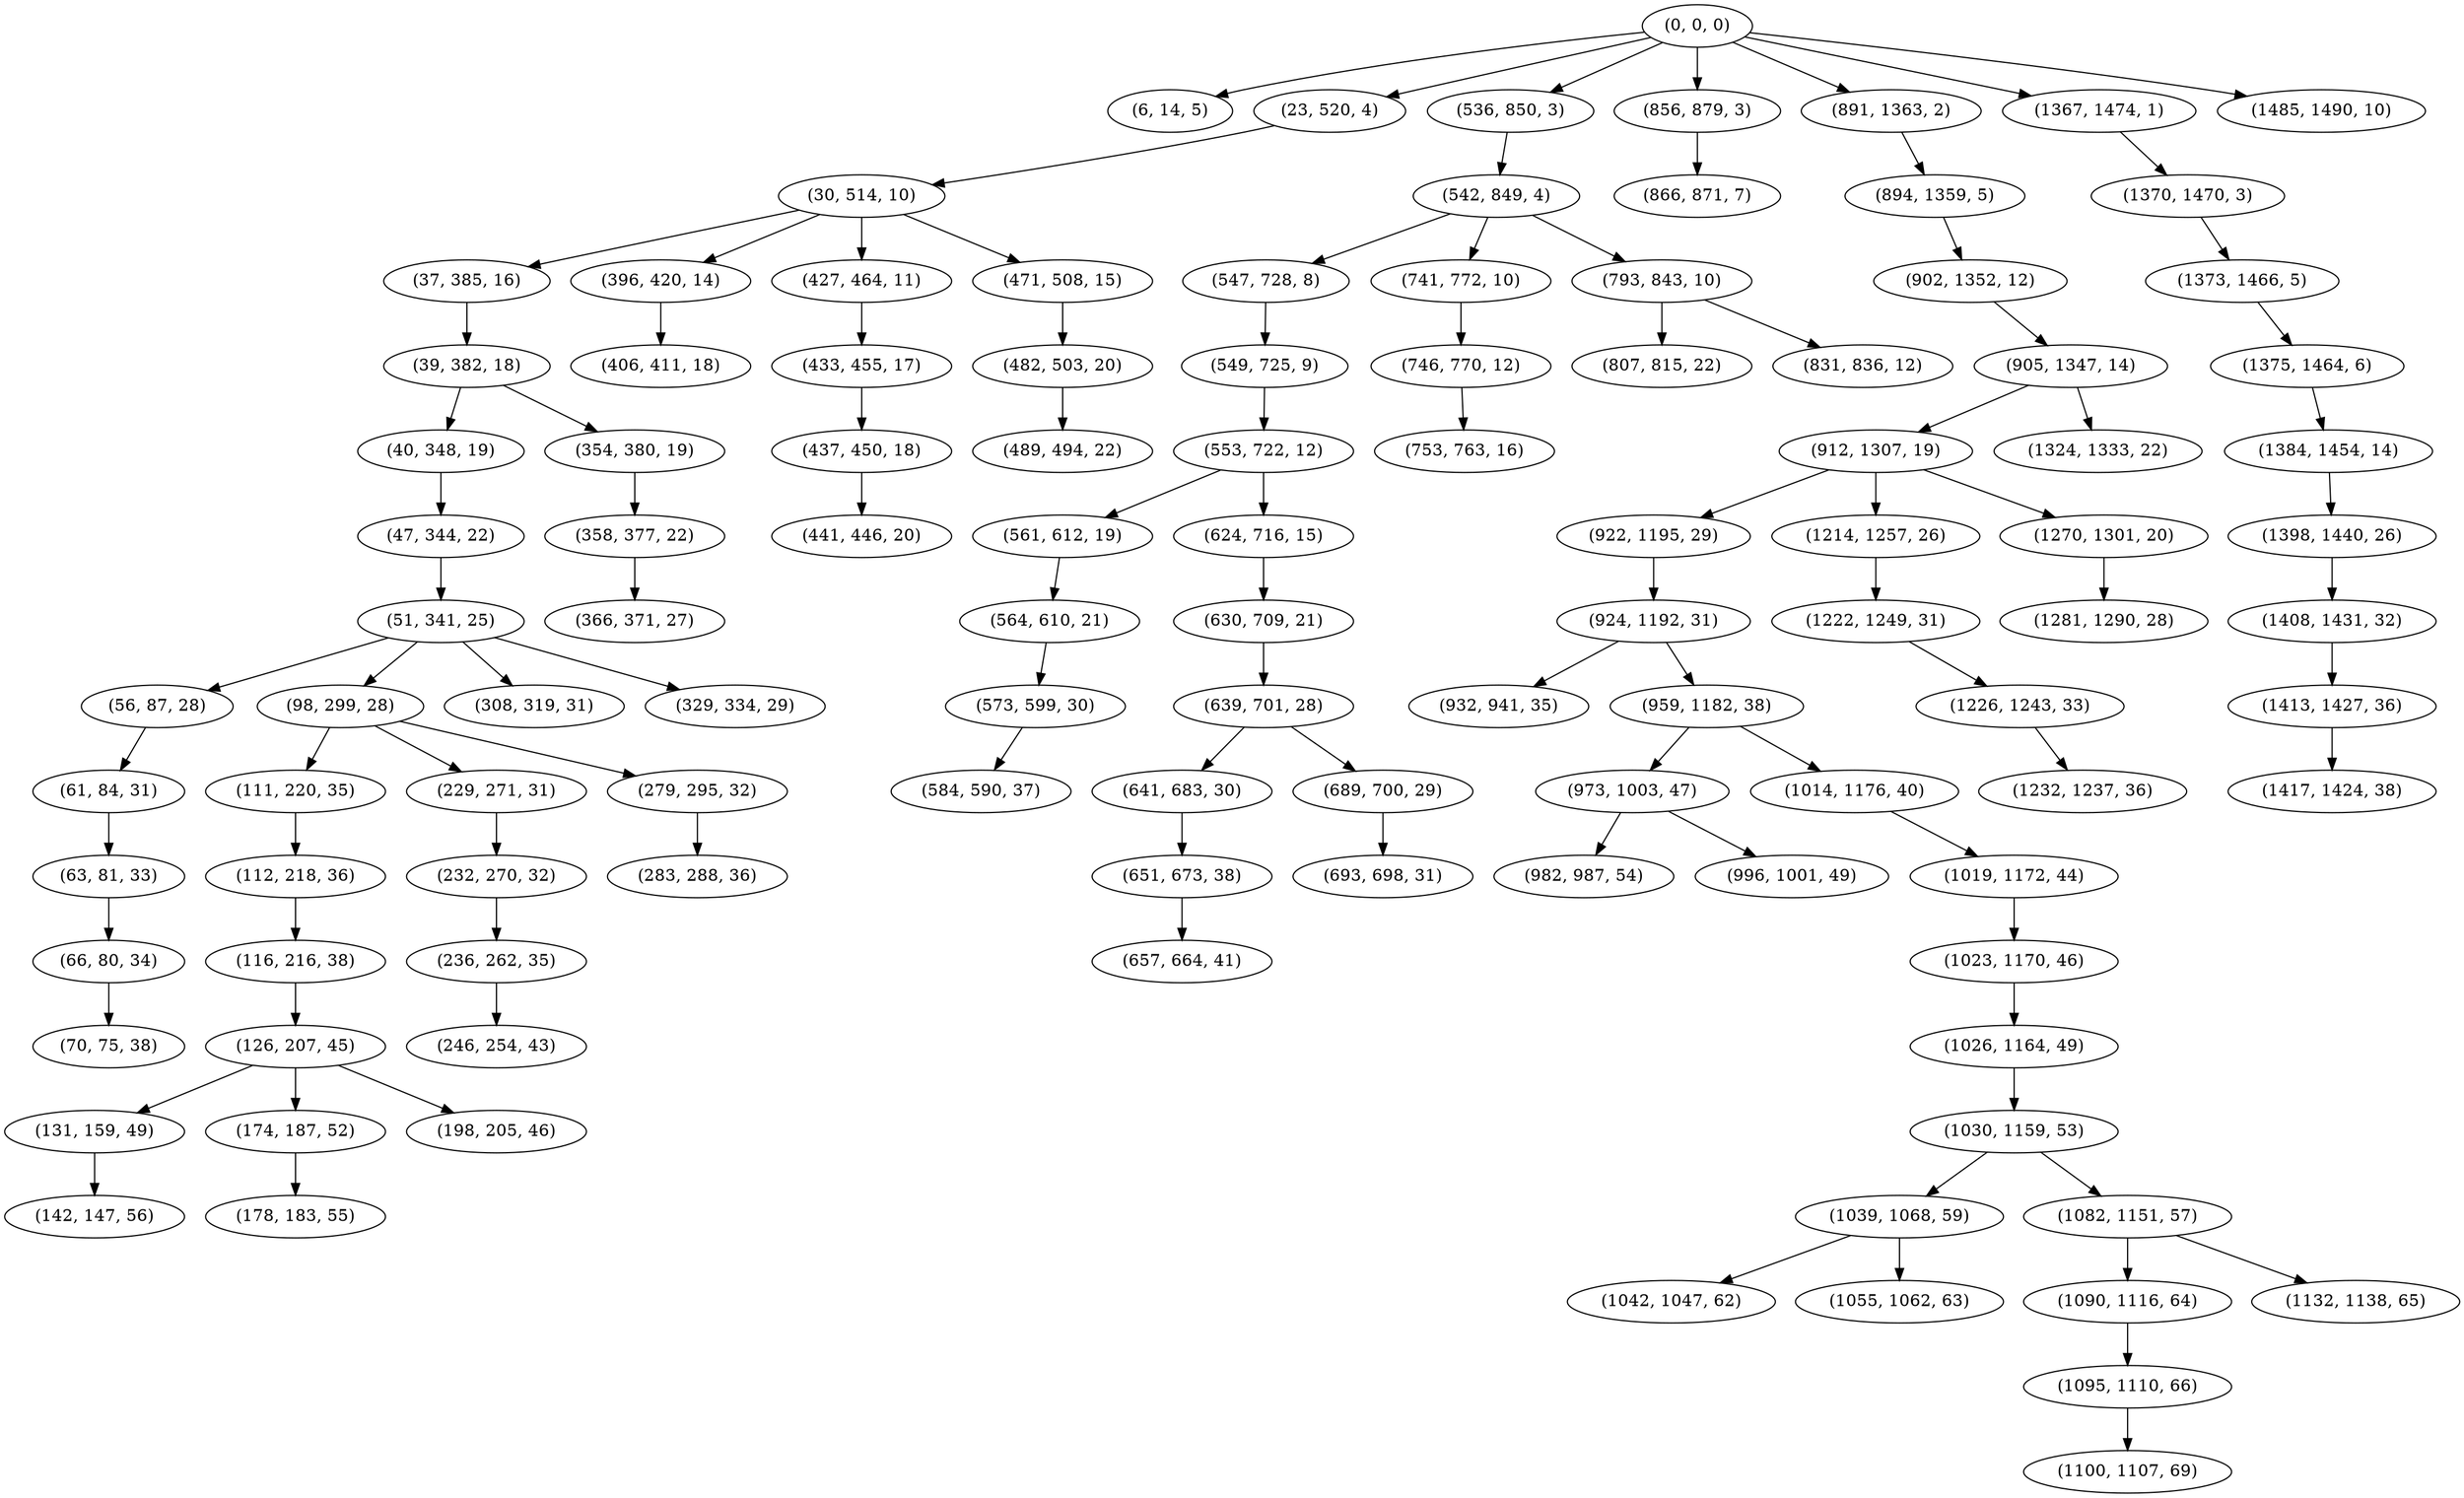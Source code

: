 digraph tree {
    "(0, 0, 0)";
    "(6, 14, 5)";
    "(23, 520, 4)";
    "(30, 514, 10)";
    "(37, 385, 16)";
    "(39, 382, 18)";
    "(40, 348, 19)";
    "(47, 344, 22)";
    "(51, 341, 25)";
    "(56, 87, 28)";
    "(61, 84, 31)";
    "(63, 81, 33)";
    "(66, 80, 34)";
    "(70, 75, 38)";
    "(98, 299, 28)";
    "(111, 220, 35)";
    "(112, 218, 36)";
    "(116, 216, 38)";
    "(126, 207, 45)";
    "(131, 159, 49)";
    "(142, 147, 56)";
    "(174, 187, 52)";
    "(178, 183, 55)";
    "(198, 205, 46)";
    "(229, 271, 31)";
    "(232, 270, 32)";
    "(236, 262, 35)";
    "(246, 254, 43)";
    "(279, 295, 32)";
    "(283, 288, 36)";
    "(308, 319, 31)";
    "(329, 334, 29)";
    "(354, 380, 19)";
    "(358, 377, 22)";
    "(366, 371, 27)";
    "(396, 420, 14)";
    "(406, 411, 18)";
    "(427, 464, 11)";
    "(433, 455, 17)";
    "(437, 450, 18)";
    "(441, 446, 20)";
    "(471, 508, 15)";
    "(482, 503, 20)";
    "(489, 494, 22)";
    "(536, 850, 3)";
    "(542, 849, 4)";
    "(547, 728, 8)";
    "(549, 725, 9)";
    "(553, 722, 12)";
    "(561, 612, 19)";
    "(564, 610, 21)";
    "(573, 599, 30)";
    "(584, 590, 37)";
    "(624, 716, 15)";
    "(630, 709, 21)";
    "(639, 701, 28)";
    "(641, 683, 30)";
    "(651, 673, 38)";
    "(657, 664, 41)";
    "(689, 700, 29)";
    "(693, 698, 31)";
    "(741, 772, 10)";
    "(746, 770, 12)";
    "(753, 763, 16)";
    "(793, 843, 10)";
    "(807, 815, 22)";
    "(831, 836, 12)";
    "(856, 879, 3)";
    "(866, 871, 7)";
    "(891, 1363, 2)";
    "(894, 1359, 5)";
    "(902, 1352, 12)";
    "(905, 1347, 14)";
    "(912, 1307, 19)";
    "(922, 1195, 29)";
    "(924, 1192, 31)";
    "(932, 941, 35)";
    "(959, 1182, 38)";
    "(973, 1003, 47)";
    "(982, 987, 54)";
    "(996, 1001, 49)";
    "(1014, 1176, 40)";
    "(1019, 1172, 44)";
    "(1023, 1170, 46)";
    "(1026, 1164, 49)";
    "(1030, 1159, 53)";
    "(1039, 1068, 59)";
    "(1042, 1047, 62)";
    "(1055, 1062, 63)";
    "(1082, 1151, 57)";
    "(1090, 1116, 64)";
    "(1095, 1110, 66)";
    "(1100, 1107, 69)";
    "(1132, 1138, 65)";
    "(1214, 1257, 26)";
    "(1222, 1249, 31)";
    "(1226, 1243, 33)";
    "(1232, 1237, 36)";
    "(1270, 1301, 20)";
    "(1281, 1290, 28)";
    "(1324, 1333, 22)";
    "(1367, 1474, 1)";
    "(1370, 1470, 3)";
    "(1373, 1466, 5)";
    "(1375, 1464, 6)";
    "(1384, 1454, 14)";
    "(1398, 1440, 26)";
    "(1408, 1431, 32)";
    "(1413, 1427, 36)";
    "(1417, 1424, 38)";
    "(1485, 1490, 10)";
    "(0, 0, 0)" -> "(6, 14, 5)";
    "(0, 0, 0)" -> "(23, 520, 4)";
    "(0, 0, 0)" -> "(536, 850, 3)";
    "(0, 0, 0)" -> "(856, 879, 3)";
    "(0, 0, 0)" -> "(891, 1363, 2)";
    "(0, 0, 0)" -> "(1367, 1474, 1)";
    "(0, 0, 0)" -> "(1485, 1490, 10)";
    "(23, 520, 4)" -> "(30, 514, 10)";
    "(30, 514, 10)" -> "(37, 385, 16)";
    "(30, 514, 10)" -> "(396, 420, 14)";
    "(30, 514, 10)" -> "(427, 464, 11)";
    "(30, 514, 10)" -> "(471, 508, 15)";
    "(37, 385, 16)" -> "(39, 382, 18)";
    "(39, 382, 18)" -> "(40, 348, 19)";
    "(39, 382, 18)" -> "(354, 380, 19)";
    "(40, 348, 19)" -> "(47, 344, 22)";
    "(47, 344, 22)" -> "(51, 341, 25)";
    "(51, 341, 25)" -> "(56, 87, 28)";
    "(51, 341, 25)" -> "(98, 299, 28)";
    "(51, 341, 25)" -> "(308, 319, 31)";
    "(51, 341, 25)" -> "(329, 334, 29)";
    "(56, 87, 28)" -> "(61, 84, 31)";
    "(61, 84, 31)" -> "(63, 81, 33)";
    "(63, 81, 33)" -> "(66, 80, 34)";
    "(66, 80, 34)" -> "(70, 75, 38)";
    "(98, 299, 28)" -> "(111, 220, 35)";
    "(98, 299, 28)" -> "(229, 271, 31)";
    "(98, 299, 28)" -> "(279, 295, 32)";
    "(111, 220, 35)" -> "(112, 218, 36)";
    "(112, 218, 36)" -> "(116, 216, 38)";
    "(116, 216, 38)" -> "(126, 207, 45)";
    "(126, 207, 45)" -> "(131, 159, 49)";
    "(126, 207, 45)" -> "(174, 187, 52)";
    "(126, 207, 45)" -> "(198, 205, 46)";
    "(131, 159, 49)" -> "(142, 147, 56)";
    "(174, 187, 52)" -> "(178, 183, 55)";
    "(229, 271, 31)" -> "(232, 270, 32)";
    "(232, 270, 32)" -> "(236, 262, 35)";
    "(236, 262, 35)" -> "(246, 254, 43)";
    "(279, 295, 32)" -> "(283, 288, 36)";
    "(354, 380, 19)" -> "(358, 377, 22)";
    "(358, 377, 22)" -> "(366, 371, 27)";
    "(396, 420, 14)" -> "(406, 411, 18)";
    "(427, 464, 11)" -> "(433, 455, 17)";
    "(433, 455, 17)" -> "(437, 450, 18)";
    "(437, 450, 18)" -> "(441, 446, 20)";
    "(471, 508, 15)" -> "(482, 503, 20)";
    "(482, 503, 20)" -> "(489, 494, 22)";
    "(536, 850, 3)" -> "(542, 849, 4)";
    "(542, 849, 4)" -> "(547, 728, 8)";
    "(542, 849, 4)" -> "(741, 772, 10)";
    "(542, 849, 4)" -> "(793, 843, 10)";
    "(547, 728, 8)" -> "(549, 725, 9)";
    "(549, 725, 9)" -> "(553, 722, 12)";
    "(553, 722, 12)" -> "(561, 612, 19)";
    "(553, 722, 12)" -> "(624, 716, 15)";
    "(561, 612, 19)" -> "(564, 610, 21)";
    "(564, 610, 21)" -> "(573, 599, 30)";
    "(573, 599, 30)" -> "(584, 590, 37)";
    "(624, 716, 15)" -> "(630, 709, 21)";
    "(630, 709, 21)" -> "(639, 701, 28)";
    "(639, 701, 28)" -> "(641, 683, 30)";
    "(639, 701, 28)" -> "(689, 700, 29)";
    "(641, 683, 30)" -> "(651, 673, 38)";
    "(651, 673, 38)" -> "(657, 664, 41)";
    "(689, 700, 29)" -> "(693, 698, 31)";
    "(741, 772, 10)" -> "(746, 770, 12)";
    "(746, 770, 12)" -> "(753, 763, 16)";
    "(793, 843, 10)" -> "(807, 815, 22)";
    "(793, 843, 10)" -> "(831, 836, 12)";
    "(856, 879, 3)" -> "(866, 871, 7)";
    "(891, 1363, 2)" -> "(894, 1359, 5)";
    "(894, 1359, 5)" -> "(902, 1352, 12)";
    "(902, 1352, 12)" -> "(905, 1347, 14)";
    "(905, 1347, 14)" -> "(912, 1307, 19)";
    "(905, 1347, 14)" -> "(1324, 1333, 22)";
    "(912, 1307, 19)" -> "(922, 1195, 29)";
    "(912, 1307, 19)" -> "(1214, 1257, 26)";
    "(912, 1307, 19)" -> "(1270, 1301, 20)";
    "(922, 1195, 29)" -> "(924, 1192, 31)";
    "(924, 1192, 31)" -> "(932, 941, 35)";
    "(924, 1192, 31)" -> "(959, 1182, 38)";
    "(959, 1182, 38)" -> "(973, 1003, 47)";
    "(959, 1182, 38)" -> "(1014, 1176, 40)";
    "(973, 1003, 47)" -> "(982, 987, 54)";
    "(973, 1003, 47)" -> "(996, 1001, 49)";
    "(1014, 1176, 40)" -> "(1019, 1172, 44)";
    "(1019, 1172, 44)" -> "(1023, 1170, 46)";
    "(1023, 1170, 46)" -> "(1026, 1164, 49)";
    "(1026, 1164, 49)" -> "(1030, 1159, 53)";
    "(1030, 1159, 53)" -> "(1039, 1068, 59)";
    "(1030, 1159, 53)" -> "(1082, 1151, 57)";
    "(1039, 1068, 59)" -> "(1042, 1047, 62)";
    "(1039, 1068, 59)" -> "(1055, 1062, 63)";
    "(1082, 1151, 57)" -> "(1090, 1116, 64)";
    "(1082, 1151, 57)" -> "(1132, 1138, 65)";
    "(1090, 1116, 64)" -> "(1095, 1110, 66)";
    "(1095, 1110, 66)" -> "(1100, 1107, 69)";
    "(1214, 1257, 26)" -> "(1222, 1249, 31)";
    "(1222, 1249, 31)" -> "(1226, 1243, 33)";
    "(1226, 1243, 33)" -> "(1232, 1237, 36)";
    "(1270, 1301, 20)" -> "(1281, 1290, 28)";
    "(1367, 1474, 1)" -> "(1370, 1470, 3)";
    "(1370, 1470, 3)" -> "(1373, 1466, 5)";
    "(1373, 1466, 5)" -> "(1375, 1464, 6)";
    "(1375, 1464, 6)" -> "(1384, 1454, 14)";
    "(1384, 1454, 14)" -> "(1398, 1440, 26)";
    "(1398, 1440, 26)" -> "(1408, 1431, 32)";
    "(1408, 1431, 32)" -> "(1413, 1427, 36)";
    "(1413, 1427, 36)" -> "(1417, 1424, 38)";
}
